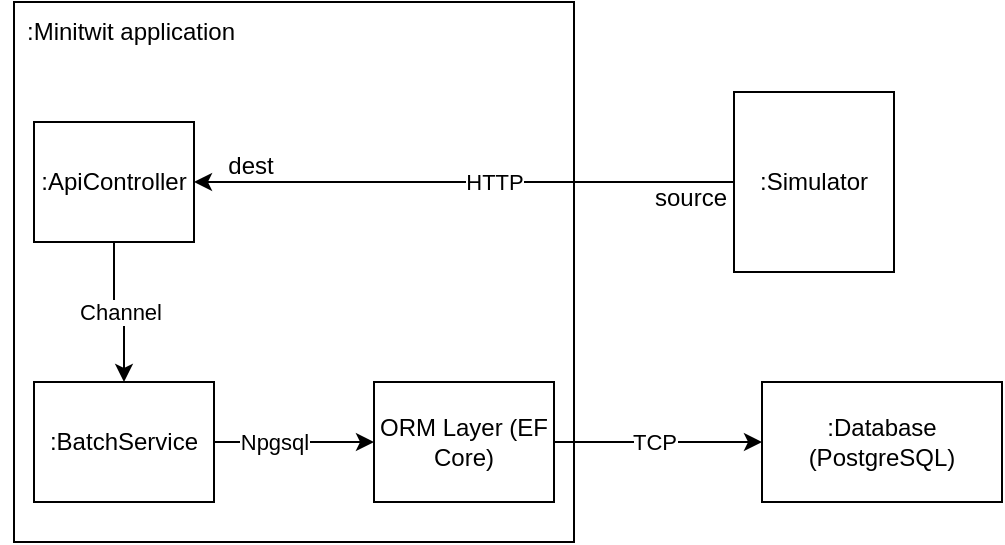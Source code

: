 <mxfile version="27.0.9">
  <diagram name="Page-1" id="9nOmvw3YlZMUt4aKm6qu">
    <mxGraphModel dx="976" dy="660" grid="1" gridSize="10" guides="1" tooltips="1" connect="1" arrows="1" fold="1" page="1" pageScale="1" pageWidth="827" pageHeight="1169" math="0" shadow="0">
      <root>
        <mxCell id="0" />
        <mxCell id="1" parent="0" />
        <mxCell id="YrXFWV5syRxRXXpQT1xc-1" value="" style="rounded=0;whiteSpace=wrap;html=1;" vertex="1" parent="1">
          <mxGeometry x="40" y="270" width="280" height="270" as="geometry" />
        </mxCell>
        <mxCell id="YrXFWV5syRxRXXpQT1xc-2" value=":Minitwit application" style="text;html=1;align=center;verticalAlign=middle;resizable=0;points=[];autosize=1;strokeColor=none;fillColor=none;" vertex="1" parent="1">
          <mxGeometry x="33" y="270" width="130" height="30" as="geometry" />
        </mxCell>
        <mxCell id="YrXFWV5syRxRXXpQT1xc-23" style="edgeStyle=orthogonalEdgeStyle;rounded=0;orthogonalLoop=1;jettySize=auto;html=1;entryX=1;entryY=0.5;entryDx=0;entryDy=0;" edge="1" parent="1" source="YrXFWV5syRxRXXpQT1xc-3" target="YrXFWV5syRxRXXpQT1xc-9">
          <mxGeometry relative="1" as="geometry" />
        </mxCell>
        <mxCell id="YrXFWV5syRxRXXpQT1xc-25" value="HTTP" style="edgeLabel;html=1;align=center;verticalAlign=middle;resizable=0;points=[];" vertex="1" connectable="0" parent="YrXFWV5syRxRXXpQT1xc-23">
          <mxGeometry x="-0.111" relative="1" as="geometry">
            <mxPoint as="offset" />
          </mxGeometry>
        </mxCell>
        <mxCell id="YrXFWV5syRxRXXpQT1xc-3" value=":Simulator" style="rounded=0;whiteSpace=wrap;html=1;" vertex="1" parent="1">
          <mxGeometry x="400" y="315" width="80" height="90" as="geometry" />
        </mxCell>
        <mxCell id="YrXFWV5syRxRXXpQT1xc-13" value="Channel" style="edgeStyle=orthogonalEdgeStyle;rounded=0;orthogonalLoop=1;jettySize=auto;html=1;exitX=0.5;exitY=1;exitDx=0;exitDy=0;entryX=0.5;entryY=0;entryDx=0;entryDy=0;" edge="1" parent="1" source="YrXFWV5syRxRXXpQT1xc-9" target="YrXFWV5syRxRXXpQT1xc-12">
          <mxGeometry relative="1" as="geometry" />
        </mxCell>
        <mxCell id="YrXFWV5syRxRXXpQT1xc-9" value=":ApiController" style="rounded=0;whiteSpace=wrap;html=1;" vertex="1" parent="1">
          <mxGeometry x="50" y="330" width="80" height="60" as="geometry" />
        </mxCell>
        <mxCell id="YrXFWV5syRxRXXpQT1xc-10" value="source" style="text;html=1;align=center;verticalAlign=middle;resizable=0;points=[];autosize=1;strokeColor=none;fillColor=none;" vertex="1" parent="1">
          <mxGeometry x="348" y="353" width="60" height="30" as="geometry" />
        </mxCell>
        <mxCell id="YrXFWV5syRxRXXpQT1xc-11" value="dest" style="text;html=1;align=center;verticalAlign=middle;resizable=0;points=[];autosize=1;strokeColor=none;fillColor=none;" vertex="1" parent="1">
          <mxGeometry x="133" y="337" width="50" height="30" as="geometry" />
        </mxCell>
        <mxCell id="YrXFWV5syRxRXXpQT1xc-29" value="" style="edgeStyle=orthogonalEdgeStyle;rounded=0;orthogonalLoop=1;jettySize=auto;html=1;" edge="1" parent="1" source="YrXFWV5syRxRXXpQT1xc-12" target="YrXFWV5syRxRXXpQT1xc-20">
          <mxGeometry relative="1" as="geometry" />
        </mxCell>
        <mxCell id="YrXFWV5syRxRXXpQT1xc-30" value="Npgsql" style="edgeLabel;html=1;align=center;verticalAlign=middle;resizable=0;points=[];" vertex="1" connectable="0" parent="YrXFWV5syRxRXXpQT1xc-29">
          <mxGeometry x="-0.4" y="2" relative="1" as="geometry">
            <mxPoint x="6" y="2" as="offset" />
          </mxGeometry>
        </mxCell>
        <mxCell id="YrXFWV5syRxRXXpQT1xc-12" value=":BatchService" style="rounded=0;whiteSpace=wrap;html=1;" vertex="1" parent="1">
          <mxGeometry x="50" y="460" width="90" height="60" as="geometry" />
        </mxCell>
        <mxCell id="YrXFWV5syRxRXXpQT1xc-14" value=":Database (PostgreSQL)" style="rounded=0;whiteSpace=wrap;html=1;" vertex="1" parent="1">
          <mxGeometry x="414" y="460" width="120" height="60" as="geometry" />
        </mxCell>
        <mxCell id="YrXFWV5syRxRXXpQT1xc-27" value="" style="edgeStyle=orthogonalEdgeStyle;rounded=0;orthogonalLoop=1;jettySize=auto;html=1;" edge="1" parent="1" source="YrXFWV5syRxRXXpQT1xc-20" target="YrXFWV5syRxRXXpQT1xc-14">
          <mxGeometry relative="1" as="geometry" />
        </mxCell>
        <mxCell id="YrXFWV5syRxRXXpQT1xc-28" value="TCP" style="edgeLabel;html=1;align=center;verticalAlign=middle;resizable=0;points=[];" vertex="1" connectable="0" parent="YrXFWV5syRxRXXpQT1xc-27">
          <mxGeometry x="0.173" y="4" relative="1" as="geometry">
            <mxPoint x="-11" y="4" as="offset" />
          </mxGeometry>
        </mxCell>
        <mxCell id="YrXFWV5syRxRXXpQT1xc-20" value="ORM Layer (EF Core)" style="rounded=0;whiteSpace=wrap;html=1;" vertex="1" parent="1">
          <mxGeometry x="220" y="460" width="90" height="60" as="geometry" />
        </mxCell>
      </root>
    </mxGraphModel>
  </diagram>
</mxfile>
